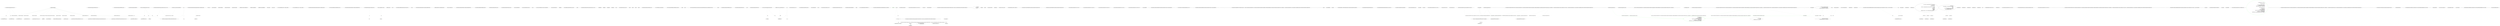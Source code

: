 digraph  {
n103 [label="CommandLine.Internal.OptionInfo", span=""];
n0 [cluster="CommandLine.Internal.OptionInfo.OptionInfo(CommandLine.OptionAttribute, System.Reflection.PropertyInfo)", label="Entry CommandLine.Internal.OptionInfo.OptionInfo(CommandLine.OptionAttribute, System.Reflection.PropertyInfo)", span="45-45"];
n1 [cluster="CommandLine.Internal.OptionInfo.OptionInfo(CommandLine.OptionAttribute, System.Reflection.PropertyInfo)", label="attribute == null", span="47-47"];
n3 [cluster="CommandLine.Internal.OptionInfo.OptionInfo(CommandLine.OptionAttribute, System.Reflection.PropertyInfo)", label="property == null", span="51-51"];
n5 [cluster="CommandLine.Internal.OptionInfo.OptionInfo(CommandLine.OptionAttribute, System.Reflection.PropertyInfo)", label="_required = attribute.Required", span="55-55"];
n6 [cluster="CommandLine.Internal.OptionInfo.OptionInfo(CommandLine.OptionAttribute, System.Reflection.PropertyInfo)", label="_helpText = attribute.HelpText", span="56-56"];
n7 [cluster="CommandLine.Internal.OptionInfo.OptionInfo(CommandLine.OptionAttribute, System.Reflection.PropertyInfo)", label="_shortName = attribute.ShortName", span="57-57"];
n8 [cluster="CommandLine.Internal.OptionInfo.OptionInfo(CommandLine.OptionAttribute, System.Reflection.PropertyInfo)", label="_longName = attribute.LongName", span="58-58"];
n9 [cluster="CommandLine.Internal.OptionInfo.OptionInfo(CommandLine.OptionAttribute, System.Reflection.PropertyInfo)", label="_mutuallyExclusiveSet = attribute.MutuallyExclusiveSet", span="59-59"];
n10 [cluster="CommandLine.Internal.OptionInfo.OptionInfo(CommandLine.OptionAttribute, System.Reflection.PropertyInfo)", label="_defaultValue = attribute.DefaultValue", span="60-60"];
n11 [cluster="CommandLine.Internal.OptionInfo.OptionInfo(CommandLine.OptionAttribute, System.Reflection.PropertyInfo)", label="_hasDefaultValue = attribute.HasDefaultValue", span="61-61"];
n12 [cluster="CommandLine.Internal.OptionInfo.OptionInfo(CommandLine.OptionAttribute, System.Reflection.PropertyInfo)", label="_attribute = attribute", span="62-62"];
n13 [cluster="CommandLine.Internal.OptionInfo.OptionInfo(CommandLine.OptionAttribute, System.Reflection.PropertyInfo)", label="_property = property", span="63-63"];
n2 [cluster="CommandLine.Internal.OptionInfo.OptionInfo(CommandLine.OptionAttribute, System.Reflection.PropertyInfo)", label="throw new ArgumentNullException(''attribute'', ''The attribute is mandatory'');", span="49-49"];
n4 [cluster="CommandLine.Internal.OptionInfo.OptionInfo(CommandLine.OptionAttribute, System.Reflection.PropertyInfo)", label="throw new ArgumentNullException(''property'', ''The property is mandatory'');", span="53-53"];
n14 [cluster="CommandLine.Internal.OptionInfo.OptionInfo(CommandLine.OptionAttribute, System.Reflection.PropertyInfo)", label="Exit CommandLine.Internal.OptionInfo.OptionInfo(CommandLine.OptionAttribute, System.Reflection.PropertyInfo)", span="45-45"];
n15 [cluster="System.ArgumentNullException.ArgumentNullException(string, string)", label="Entry System.ArgumentNullException.ArgumentNullException(string, string)", span="0-0"];
n16 [cluster="CommandLine.Internal.OptionInfo.CreateMap(object, CommandLine.CommandLineParserSettings)", label="Entry CommandLine.Internal.OptionInfo.CreateMap(object, CommandLine.CommandLineParserSettings)", span="74-74"];
n17 [cluster="CommandLine.Internal.OptionInfo.CreateMap(object, CommandLine.CommandLineParserSettings)", label="var list = ReflectionUtil.RetrievePropertyList<OptionAttribute>(target)", span="76-76"];
n20 [cluster="CommandLine.Internal.OptionInfo.CreateMap(object, CommandLine.CommandLineParserSettings)", label="var map = new OptionMap(list.Count, settings)", span="81-81"];
n24 [cluster="CommandLine.Internal.OptionInfo.CreateMap(object, CommandLine.CommandLineParserSettings)", label="map.RawOptions = target", span="89-89"];
n18 [cluster="CommandLine.Internal.OptionInfo.CreateMap(object, CommandLine.CommandLineParserSettings)", label="list == null", span="77-77"];
n27 [cluster="CommandLine.Internal.ReflectionUtil.RetrievePropertyList<TAttribute>(object)", label="Entry CommandLine.Internal.ReflectionUtil.RetrievePropertyList<TAttribute>(object)", span="43-43"];
n21 [cluster="CommandLine.Internal.OptionInfo.CreateMap(object, CommandLine.CommandLineParserSettings)", label=list, span="82-82"];
n19 [cluster="CommandLine.Internal.OptionInfo.CreateMap(object, CommandLine.CommandLineParserSettings)", label="return null;", span="79-79"];
n28 [cluster="CommandLine.Internal.OptionMap.OptionMap(int, CommandLine.CommandLineParserSettings)", label="Entry CommandLine.Internal.OptionMap.OptionMap(int, CommandLine.CommandLineParserSettings)", span="61-61"];
n23 [cluster="CommandLine.Internal.OptionInfo.CreateMap(object, CommandLine.CommandLineParserSettings)", label="map[pair.Right.UniqueName] = new OptionInfo(pair.Right, pair.Left)", span="86-86"];
n25 [cluster="CommandLine.Internal.OptionInfo.CreateMap(object, CommandLine.CommandLineParserSettings)", label="return map;", span="90-90"];
n22 [cluster="CommandLine.Internal.OptionInfo.CreateMap(object, CommandLine.CommandLineParserSettings)", label="pair.Left != null && pair.Right != null", span="84-84"];
n26 [cluster="CommandLine.Internal.OptionInfo.CreateMap(object, CommandLine.CommandLineParserSettings)", label="Exit CommandLine.Internal.OptionInfo.CreateMap(object, CommandLine.CommandLineParserSettings)", span="74-74"];
n29 [cluster="CommandLine.Internal.OptionInfo.SetValue(string, object)", label="Entry CommandLine.Internal.OptionInfo.SetValue(string, object)", span="93-93"];
n30 [cluster="CommandLine.Internal.OptionInfo.SetValue(string, object)", label="_attribute is OptionListAttribute", span="95-95"];
n31 [cluster="CommandLine.Internal.OptionInfo.SetValue(string, object)", label="return SetValueList(value, options);", span="97-97"];
n33 [cluster="CommandLine.Internal.OptionInfo.SetValue(string, object)", label="return SetNullableValue(value, options);", span="101-101"];
n34 [cluster="CommandLine.Internal.OptionInfo.SetValue(string, object)", label="return SetValueScalar(value, options);", span="103-103"];
n32 [cluster="CommandLine.Internal.OptionInfo.SetValue(string, object)", label="ReflectionUtil.IsNullableType(_property.PropertyType)", span="99-99"];
n37 [cluster="CommandLine.Internal.ReflectionUtil.IsNullableType(System.Type)", label="Entry CommandLine.Internal.ReflectionUtil.IsNullableType(System.Type)", span="178-178"];
n35 [cluster="CommandLine.Internal.OptionInfo.SetValue(string, object)", label="Exit CommandLine.Internal.OptionInfo.SetValue(string, object)", span="93-93"];
n39 [cluster="CommandLine.Internal.OptionInfo.SetValueScalar(string, object)", label="Entry CommandLine.Internal.OptionInfo.SetValueScalar(string, object)", span="126-126"];
n38 [cluster="CommandLine.Internal.OptionInfo.SetNullableValue(string, object)", label="Entry CommandLine.Internal.OptionInfo.SetNullableValue(string, object)", span="146-146"];
n36 [cluster="CommandLine.Internal.OptionInfo.SetValueList(string, object)", label="Entry CommandLine.Internal.OptionInfo.SetValueList(string, object)", span="168-168"];
n40 [cluster="CommandLine.Internal.OptionInfo.SetValue(System.Collections.Generic.IList<string>, object)", label="Entry CommandLine.Internal.OptionInfo.SetValue(System.Collections.Generic.IList<string>, object)", span="106-106"];
n41 [cluster="CommandLine.Internal.OptionInfo.SetValue(System.Collections.Generic.IList<string>, object)", label="Type elementType = _property.PropertyType.GetElementType()", span="108-108"];
n42 [cluster="CommandLine.Internal.OptionInfo.SetValue(System.Collections.Generic.IList<string>, object)", label="Array array = Array.CreateInstance(elementType, values.Count)", span="109-109"];
n45 [cluster="CommandLine.Internal.OptionInfo.SetValue(System.Collections.Generic.IList<string>, object)", label="array.SetValue(Convert.ChangeType(values[i], elementType, Thread.CurrentThread.CurrentCulture), i)", span="115-115"];
n46 [cluster="CommandLine.Internal.OptionInfo.SetValue(System.Collections.Generic.IList<string>, object)", label="_property.SetValue(options, array, null)", span="116-116"];
n52 [cluster="System.Type.GetElementType()", label="Entry System.Type.GetElementType()", span="0-0"];
n43 [cluster="CommandLine.Internal.OptionInfo.SetValue(System.Collections.Generic.IList<string>, object)", label="int i = 0", span="111-111"];
n53 [cluster="System.Array.CreateInstance(System.Type, int)", label="Entry System.Array.CreateInstance(System.Type, int)", span="0-0"];
n44 [cluster="CommandLine.Internal.OptionInfo.SetValue(System.Collections.Generic.IList<string>, object)", label="i < array.Length", span="111-111"];
n49 [cluster="CommandLine.Internal.OptionInfo.SetValue(System.Collections.Generic.IList<string>, object)", label="i++", span="111-111"];
n50 [cluster="CommandLine.Internal.OptionInfo.SetValue(System.Collections.Generic.IList<string>, object)", label="return true;", span="123-123"];
n54 [cluster="System.Convert.ChangeType(object, System.Type, System.IFormatProvider)", label="Entry System.Convert.ChangeType(object, System.Type, System.IFormatProvider)", span="0-0"];
n55 [cluster="System.Array.SetValue(object, int)", label="Entry System.Array.SetValue(object, int)", span="0-0"];
n47 [cluster="CommandLine.Internal.OptionInfo.SetValue(System.Collections.Generic.IList<string>, object)", label=FormatException, span="118-118"];
n56 [cluster="System.Reflection.PropertyInfo.SetValue(object, object, object[])", label="Entry System.Reflection.PropertyInfo.SetValue(object, object, object[])", span="0-0"];
n48 [cluster="CommandLine.Internal.OptionInfo.SetValue(System.Collections.Generic.IList<string>, object)", label="return false;", span="120-120"];
n51 [cluster="CommandLine.Internal.OptionInfo.SetValue(System.Collections.Generic.IList<string>, object)", label="Exit CommandLine.Internal.OptionInfo.SetValue(System.Collections.Generic.IList<string>, object)", span="106-106"];
n57 [cluster="CommandLine.Internal.OptionInfo.SetValueScalar(string, object)", label="_property.PropertyType.IsEnum", span="130-130"];
n58 [cluster="CommandLine.Internal.OptionInfo.SetValueScalar(string, object)", label="_property.SetValue(options, Enum.Parse(_property.PropertyType, value, true), null)", span="132-132"];
n59 [cluster="CommandLine.Internal.OptionInfo.SetValueScalar(string, object)", label="_property.SetValue(options, Convert.ChangeType(value, _property.PropertyType, Thread.CurrentThread.CurrentCulture), null)", span="136-136"];
n60 [cluster="CommandLine.Internal.OptionInfo.SetValueScalar(string, object)", label=InvalidCastException, span="139-139"];
n62 [cluster="CommandLine.Internal.OptionInfo.SetValueScalar(string, object)", label=FormatException, span="140-140"];
n64 [cluster="CommandLine.Internal.OptionInfo.SetValueScalar(string, object)", label=ArgumentException, span="141-141"];
n66 [cluster="CommandLine.Internal.OptionInfo.SetValueScalar(string, object)", label=OverflowException, span="142-142"];
n68 [cluster="CommandLine.Internal.OptionInfo.SetValueScalar(string, object)", label="return true;", span="143-143"];
n70 [cluster="System.Enum.Parse(System.Type, string, bool)", label="Entry System.Enum.Parse(System.Type, string, bool)", span="0-0"];
n61 [cluster="CommandLine.Internal.OptionInfo.SetValueScalar(string, object)", label="return false;", span="139-139"];
n63 [cluster="CommandLine.Internal.OptionInfo.SetValueScalar(string, object)", label="return false;", span="140-140"];
n65 [cluster="CommandLine.Internal.OptionInfo.SetValueScalar(string, object)", label="return false;", span="141-141"];
n67 [cluster="CommandLine.Internal.OptionInfo.SetValueScalar(string, object)", label="return false;", span="142-142"];
n69 [cluster="CommandLine.Internal.OptionInfo.SetValueScalar(string, object)", label="Exit CommandLine.Internal.OptionInfo.SetValueScalar(string, object)", span="126-126"];
n71 [cluster="CommandLine.Internal.OptionInfo.SetNullableValue(string, object)", label="var nc = new NullableConverter(_property.PropertyType)", span="148-148"];
n72 [cluster="CommandLine.Internal.OptionInfo.SetNullableValue(string, object)", label="_property.SetValue(options, nc.ConvertFromString(null, Thread.CurrentThread.CurrentCulture, value), null)", span="151-151"];
n77 [cluster="System.ComponentModel.NullableConverter.NullableConverter(System.Type)", label="Entry System.ComponentModel.NullableConverter.NullableConverter(System.Type)", span="0-0"];
n73 [cluster="CommandLine.Internal.OptionInfo.SetNullableValue(string, object)", label=Exception, span="155-155"];
n75 [cluster="CommandLine.Internal.OptionInfo.SetNullableValue(string, object)", label="return true;", span="159-159"];
n78 [cluster="System.ComponentModel.TypeConverter.ConvertFromString(System.ComponentModel.ITypeDescriptorContext, System.Globalization.CultureInfo, string)", label="Entry System.ComponentModel.TypeConverter.ConvertFromString(System.ComponentModel.ITypeDescriptorContext, System.Globalization.CultureInfo, string)", span="0-0"];
n74 [cluster="CommandLine.Internal.OptionInfo.SetNullableValue(string, object)", label="return false;", span="157-157"];
n76 [cluster="CommandLine.Internal.OptionInfo.SetNullableValue(string, object)", label="Exit CommandLine.Internal.OptionInfo.SetNullableValue(string, object)", span="146-146"];
n79 [cluster="CommandLine.Internal.OptionInfo.SetValue(bool, object)", label="Entry CommandLine.Internal.OptionInfo.SetValue(bool, object)", span="162-162"];
n80 [cluster="CommandLine.Internal.OptionInfo.SetValue(bool, object)", label="_property.SetValue(options, value, null)", span="164-164"];
n81 [cluster="CommandLine.Internal.OptionInfo.SetValue(bool, object)", label="return true;", span="165-165"];
n82 [cluster="CommandLine.Internal.OptionInfo.SetValue(bool, object)", label="Exit CommandLine.Internal.OptionInfo.SetValue(bool, object)", span="162-162"];
n83 [cluster="CommandLine.Internal.OptionInfo.SetValueList(string, object)", label="_property.SetValue(options, new List<string>(), null)", span="170-170"];
n84 [cluster="CommandLine.Internal.OptionInfo.SetValueList(string, object)", label="var fieldRef = (IList<string>)_property.GetValue(options, null)", span="171-171"];
n85 [cluster="CommandLine.Internal.OptionInfo.SetValueList(string, object)", label="var values = value.Split(((OptionListAttribute)_attribute).Separator)", span="172-172"];
n92 [cluster="System.Collections.Generic.List<T>.List()", label="Entry System.Collections.Generic.List<T>.List()", span="0-0"];
n93 [cluster="System.Reflection.PropertyInfo.GetValue(object, object[])", label="Entry System.Reflection.PropertyInfo.GetValue(object, object[])", span="0-0"];
n88 [cluster="CommandLine.Internal.OptionInfo.SetValueList(string, object)", label="fieldRef.Add(values[i])", span="175-175"];
n86 [cluster="CommandLine.Internal.OptionInfo.SetValueList(string, object)", label="int i = 0", span="173-173"];
n94 [cluster="string.Split(params char[])", label="Entry string.Split(params char[])", span="0-0"];
n87 [cluster="CommandLine.Internal.OptionInfo.SetValueList(string, object)", label="i < values.Length", span="173-173"];
n89 [cluster="CommandLine.Internal.OptionInfo.SetValueList(string, object)", label="i++", span="173-173"];
n90 [cluster="CommandLine.Internal.OptionInfo.SetValueList(string, object)", label="return true;", span="177-177"];
n95 [cluster="System.Collections.Generic.ICollection<T>.Add(T)", label="Entry System.Collections.Generic.ICollection<T>.Add(T)", span="0-0"];
n91 [cluster="CommandLine.Internal.OptionInfo.SetValueList(string, object)", label="Exit CommandLine.Internal.OptionInfo.SetValueList(string, object)", span="168-168"];
n96 [cluster="CommandLine.Internal.OptionInfo.SetDefault(object)", label="Entry CommandLine.Internal.OptionInfo.SetDefault(object)", span="180-180"];
n97 [cluster="CommandLine.Internal.OptionInfo.SetDefault(object)", label=_hasDefaultValue, span="182-182"];
n98 [cluster="CommandLine.Internal.OptionInfo.SetDefault(object)", label="_property.SetValue(options, _defaultValue, null)", span="186-186"];
n101 [cluster="CommandLine.Internal.OptionInfo.SetDefault(object)", label="Exit CommandLine.Internal.OptionInfo.SetDefault(object)", span="180-180"];
n99 [cluster="CommandLine.Internal.OptionInfo.SetDefault(object)", label=Exception, span="188-188"];
n100 [cluster="CommandLine.Internal.OptionInfo.SetDefault(object)", label="throw new CommandLineParserException(''Bad default value.'', e);", span="190-190"];
n102 [cluster="CommandLine.CommandLineParserException.CommandLineParserException(string, System.Exception)", label="Entry CommandLine.CommandLineParserException.CommandLineParserException(string, System.Exception)", span="57-57"];
d11 [cluster="CommandLine.Core.Sequence.Partition(System.Collections.Generic.IEnumerable<CommandLine.Core.Token>, System.Func<string, CommandLine.Infrastructure.Maybe<CommandLine.Core.TypeDescriptor>>)", color=green, community=0, label="token.IsValue()", prediction=0, span="33-33"];
d10 [cluster="CommandLine.Core.Sequence.Partition(System.Collections.Generic.IEnumerable<CommandLine.Core.Token>, System.Func<string, CommandLine.Infrastructure.Maybe<CommandLine.Core.TypeDescriptor>>)", label="tokens.Skip(1)", span="31-31"];
d12 [cluster="CommandLine.Core.Sequence.Partition(System.Collections.Generic.IEnumerable<CommandLine.Core.Token>, System.Func<string, CommandLine.Infrastructure.Maybe<CommandLine.Core.TypeDescriptor>>)", label="items++", span="35-35"];
d14 [cluster="CommandLine.Core.Sequence.Partition(System.Collections.Generic.IEnumerable<CommandLine.Core.Token>, System.Func<string, CommandLine.Infrastructure.Maybe<CommandLine.Core.TypeDescriptor>>)", label="Partition(tokens.Skip(1 + items), typeLookup)", span="46-46"];
d23 [cluster="CommandLine.Core.Token.IsValue()", label="Entry CommandLine.Core.Token.IsValue()", span="77-77"];
d0 [cluster="CommandLine.Core.Sequence.Partition(System.Collections.Generic.IEnumerable<CommandLine.Core.Token>, System.Func<string, CommandLine.Infrastructure.Maybe<CommandLine.Core.TypeDescriptor>>)", label="Entry CommandLine.Core.Sequence.Partition(System.Collections.Generic.IEnumerable<CommandLine.Core.Token>, System.Func<string, CommandLine.Infrastructure.Maybe<CommandLine.Core.TypeDescriptor>>)", span="11-11"];
d9 [cluster="CommandLine.Core.Sequence.Partition(System.Collections.Generic.IEnumerable<CommandLine.Core.Token>, System.Func<string, CommandLine.Infrastructure.Maybe<CommandLine.Core.TypeDescriptor>>)", label="yield return first;", span="29-29"];
d13 [cluster="CommandLine.Core.Sequence.Partition(System.Collections.Generic.IEnumerable<CommandLine.Core.Token>, System.Func<string, CommandLine.Infrastructure.Maybe<CommandLine.Core.TypeDescriptor>>)", label="yield return token;", span="36-36"];
d22 [cluster="System.Collections.Generic.IEnumerable<TSource>.Skip<TSource>(int)", label="Entry System.Collections.Generic.IEnumerable<TSource>.Skip<TSource>(int)", span="0-0"];
d3 [cluster="CommandLine.Core.Sequence.Partition(System.Collections.Generic.IEnumerable<CommandLine.Core.Token>, System.Func<string, CommandLine.Infrastructure.Maybe<CommandLine.Core.TypeDescriptor>>)", label="var items = 0", span="19-19"];
d15 [cluster="CommandLine.Core.Sequence.Partition(System.Collections.Generic.IEnumerable<CommandLine.Core.Token>, System.Func<string, CommandLine.Infrastructure.Maybe<CommandLine.Core.TypeDescriptor>>)", label="yield return token;", span="48-48"];
d7 [cluster="CommandLine.Core.Sequence.Partition(System.Collections.Generic.IEnumerable<CommandLine.Core.Token>, System.Func<string, CommandLine.Infrastructure.Maybe<CommandLine.Core.TypeDescriptor>>)", label="typeLookup(first.Text).MatchJust(out info)", span="24-24"];
d8 [cluster="CommandLine.Core.Sequence.Partition(System.Collections.Generic.IEnumerable<CommandLine.Core.Token>, System.Func<string, CommandLine.Infrastructure.Maybe<CommandLine.Core.TypeDescriptor>>)", label="info.Tag == TypeDescriptorKind.Sequence\r\n                        && IsNextTokenAValue(tokens)", span="26-27"];
d5 [cluster="CommandLine.Core.Sequence.Partition(System.Collections.Generic.IEnumerable<CommandLine.Core.Token>, System.Func<string, CommandLine.Infrastructure.Maybe<CommandLine.Core.TypeDescriptor>>)", label="first.Tag == TokenType.Name", span="21-21"];
d16 [cluster="CommandLine.Core.Sequence.Partition(System.Collections.Generic.IEnumerable<CommandLine.Core.Token>, System.Func<string, CommandLine.Infrastructure.Maybe<CommandLine.Core.TypeDescriptor>>)", label="Exit CommandLine.Core.Sequence.Partition(System.Collections.Generic.IEnumerable<CommandLine.Core.Token>, System.Func<string, CommandLine.Infrastructure.Maybe<CommandLine.Core.TypeDescriptor>>)", span="11-11"];
d25 [cluster="CommandLine.Core.Sequence.IsNextTokenAValue(System.Collections.Generic.IEnumerable<CommandLine.Core.Token>)", label="return next.Any()\r\n                ? next.Single().IsValue()\r\n                : false;", span="56-58"];
d1 [cluster="CommandLine.Core.Sequence.Partition(System.Collections.Generic.IEnumerable<CommandLine.Core.Token>, System.Func<string, CommandLine.Infrastructure.Maybe<CommandLine.Core.TypeDescriptor>>)", label="tokens.Empty()", span="15-15"];
d2 [cluster="CommandLine.Core.Sequence.Partition(System.Collections.Generic.IEnumerable<CommandLine.Core.Token>, System.Func<string, CommandLine.Infrastructure.Maybe<CommandLine.Core.TypeDescriptor>>)", label="yield break;", span="17-17"];
d4 [cluster="CommandLine.Core.Sequence.Partition(System.Collections.Generic.IEnumerable<CommandLine.Core.Token>, System.Func<string, CommandLine.Infrastructure.Maybe<CommandLine.Core.TypeDescriptor>>)", label="var first = tokens.First()", span="20-20"];
d24 [cluster="CommandLine.Core.Sequence.IsNextTokenAValue(System.Collections.Generic.IEnumerable<CommandLine.Core.Token>)", label="var next = tokens.Skip(1).Take(1)", span="54-54"];
d6 [cluster="CommandLine.Core.Sequence.Partition(System.Collections.Generic.IEnumerable<CommandLine.Core.Token>, System.Func<string, CommandLine.Infrastructure.Maybe<CommandLine.Core.TypeDescriptor>>)", label="TypeDescriptor info", span="23-23"];
d19 [cluster="System.Func<T, TResult>.Invoke(T)", label="Entry System.Func<T, TResult>.Invoke(T)", span="0-0"];
d20 [cluster="CommandLine.Infrastructure.Maybe<T>.MatchJust(out T)", label="Entry CommandLine.Infrastructure.Maybe<T>.MatchJust(out T)", span="31-31"];
d21 [cluster="CommandLine.Core.Sequence.IsNextTokenAValue(System.Collections.Generic.IEnumerable<CommandLine.Core.Token>)", label="Entry CommandLine.Core.Sequence.IsNextTokenAValue(System.Collections.Generic.IEnumerable<CommandLine.Core.Token>)", span="52-52"];
d26 [cluster="CommandLine.Core.Sequence.IsNextTokenAValue(System.Collections.Generic.IEnumerable<CommandLine.Core.Token>)", label="Exit CommandLine.Core.Sequence.IsNextTokenAValue(System.Collections.Generic.IEnumerable<CommandLine.Core.Token>)", span="52-52"];
d28 [cluster="System.Collections.Generic.IEnumerable<TSource>.Any<TSource>()", label="Entry System.Collections.Generic.IEnumerable<TSource>.Any<TSource>()", span="0-0"];
d29 [cluster="System.Collections.Generic.IEnumerable<TSource>.Single<TSource>()", label="Entry System.Collections.Generic.IEnumerable<TSource>.Single<TSource>()", span="0-0"];
d17 [cluster="System.Collections.Generic.IEnumerable<TSource>.Empty<TSource>()", label="Entry System.Collections.Generic.IEnumerable<TSource>.Empty<TSource>()", span="87-87"];
d18 [cluster="System.Collections.Generic.IEnumerable<TSource>.First<TSource>()", label="Entry System.Collections.Generic.IEnumerable<TSource>.First<TSource>()", span="0-0"];
d27 [cluster="System.Collections.Generic.IEnumerable<TSource>.Take<TSource>(int)", label="Entry System.Collections.Generic.IEnumerable<TSource>.Take<TSource>(int)", span="0-0"];
m0_51 [cluster="Unk.SingleOrDefault", file="InstanceChooser.cs", label="Entry Unk.SingleOrDefault", span=""];
m0_7 [cluster="CommandLine.Core.InstanceChooser.MakeNotParsed(System.Collections.Generic.IEnumerable<System.Type>, params CommandLine.Error[])", file="InstanceChooser.cs", label="Entry CommandLine.Core.InstanceChooser.MakeNotParsed(System.Collections.Generic.IEnumerable<System.Type>, params CommandLine.Error[])", span="81-81"];
m0_62 [cluster="CommandLine.Core.InstanceChooser.MakeNotParsed(System.Collections.Generic.IEnumerable<System.Type>, params CommandLine.Error[])", file="InstanceChooser.cs", label="return new NotParsed<object>(TypeInfo.Create(typeof(NullInstance), types), errors);", span="83-83"];
m0_63 [cluster="CommandLine.Core.InstanceChooser.MakeNotParsed(System.Collections.Generic.IEnumerable<System.Type>, params CommandLine.Error[])", file="InstanceChooser.cs", label="Exit CommandLine.Core.InstanceChooser.MakeNotParsed(System.Collections.Generic.IEnumerable<System.Type>, params CommandLine.Error[])", span="81-81"];
m0_31 [cluster="CommandLine.Core.InstanceBuilder.Build<T>(CSharpx.Maybe<System.Func<T>>, System.Func<System.Collections.Generic.IEnumerable<string>, System.Collections.Generic.IEnumerable<CommandLine.Core.OptionSpecification>, RailwaySharp.ErrorHandling.Result<System.Collections.Generic.IEnumerable<CommandLine.Core.Token>, CommandLine.Error>>, System.Collections.Generic.IEnumerable<string>, System.StringComparer, System.Globalization.CultureInfo, System.Collections.Generic.IEnumerable<CommandLine.ErrorType>)", file="InstanceChooser.cs", label="Entry CommandLine.Core.InstanceBuilder.Build<T>(CSharpx.Maybe<System.Func<T>>, System.Func<System.Collections.Generic.IEnumerable<string>, System.Collections.Generic.IEnumerable<CommandLine.Core.OptionSpecification>, RailwaySharp.ErrorHandling.Result<System.Collections.Generic.IEnumerable<CommandLine.Core.Token>, CommandLine.Error>>, System.Collections.Generic.IEnumerable<string>, System.StringComparer, System.Globalization.CultureInfo, System.Collections.Generic.IEnumerable<CommandLine.ErrorType>)", span="14-14"];
m0_30 [cluster="Unk.>", file="InstanceChooser.cs", label="Entry Unk.>", span=""];
m0_34 [cluster="Unk.MakeNotParsed", file="InstanceChooser.cs", label="Entry Unk.MakeNotParsed", span=""];
m0_29 [cluster="Unk.Any", file="InstanceChooser.cs", label="Entry Unk.Any", span=""];
m0_64 [cluster="CommandLine.NotParsed<T>.NotParsed(CommandLine.TypeInfo, System.Collections.Generic.IEnumerable<CommandLine.Error>)", file="InstanceChooser.cs", label="Entry CommandLine.NotParsed<T>.NotParsed(CommandLine.TypeInfo, System.Collections.Generic.IEnumerable<CommandLine.Error>)", span="163-163"];
m0_33 [cluster="CommandLine.BadVerbSelectedError.BadVerbSelectedError(string)", file="InstanceChooser.cs", label="Entry CommandLine.BadVerbSelectedError.BadVerbSelectedError(string)", span="382-382"];
m0_53 [cluster="CommandLine.HelpVerbRequestedError.HelpVerbRequestedError(string, System.Type, bool)", file="InstanceChooser.cs", label="Entry CommandLine.HelpVerbRequestedError.HelpVerbRequestedError(string, System.Type, bool)", span="408-408"];
m0_20 [cluster="CommandLine.VersionRequestedError.VersionRequestedError()", file="InstanceChooser.cs", label="Entry CommandLine.VersionRequestedError.VersionRequestedError()", span="457-457"];
m0_25 [cluster="System.StringComparer.Equals(string, string)", file="InstanceChooser.cs", label="Entry System.StringComparer.Equals(string, string)", span="0-0"];
m0_52 [cluster="Unk.ToMaybe", file="InstanceChooser.cs", label="Entry Unk.ToMaybe", span=""];
m0_41 [cluster="Unk.Single", file="InstanceChooser.cs", label="Entry Unk.Single", span=""];
m0_4 [cluster="System.Collections.Generic.IEnumerable<TSource>.Any<TSource>()", file="InstanceChooser.cs", label="Entry System.Collections.Generic.IEnumerable<TSource>.Any<TSource>()", span="0-0"];
m0_5 [cluster="System.Func<TResult>.Invoke()", file="InstanceChooser.cs", label="Entry System.Func<TResult>.Invoke()", span="0-0"];
m0_26 [cluster="string.Concat(string, string)", file="InstanceChooser.cs", label="Entry string.Concat(string, string)", span="0-0"];
m0_43 [cluster="lambda expression", file="InstanceChooser.cs", label="Entry lambda expression", span="58-58"];
m0_12 [cluster="lambda expression", color=green, community=0, file="InstanceChooser.cs", label="return preprocCompare(''help'')\r\n                    ? MakeNotParsed(types,\r\n                        MakeHelpVerbRequestedError(verbs,\r\n                            arguments.Skip(1).FirstOrDefault() ?? string.Empty, nameComparer))\r\n                    : preprocCompare(''version'')\r\n                        ? MakeNotParsed(types, new VersionRequestedError())\r\n                        : MatchVerb(tokenizer, verbs, arguments, nameComparer, parsingCulture, nonFatalErrors);", prediction=1, span="32-38"];
m0_10 [cluster="lambda expression", file="InstanceChooser.cs", label="Func<string, bool> preprocCompare = command =>\r\n                        nameComparer.Equals(command, firstArg) ||\r\n                        nameComparer.Equals(string.Concat(''--'', command), firstArg)", span="26-28"];
m0_11 [cluster="lambda expression", file="InstanceChooser.cs", label="var verbs = Verb.SelectFromTypes(types)", span="30-30"];
m0_13 [cluster="lambda expression", file="InstanceChooser.cs", label="Exit lambda expression", span="22-39"];
m0_9 [cluster="lambda expression", file="InstanceChooser.cs", label="var firstArg = arguments.First()", span="24-24"];
m0_23 [cluster="lambda expression", file="InstanceChooser.cs", label="nameComparer.Equals(command, firstArg) ||\r\n                        nameComparer.Equals(string.Concat(''--'', command), firstArg)", span="27-28"];
m0_8 [cluster="lambda expression", file="InstanceChooser.cs", label="Entry lambda expression", span="22-39"];
m0_56 [cluster="lambda expression", file="InstanceChooser.cs", label="nameComparer.Equals(v.Item1.Name, verb)", span="73-73"];
m0_36 [cluster="lambda expression", file="InstanceChooser.cs", label="nameComparer.Equals(a.Item1.Name, arguments.First())", span="54-54"];
m0_39 [cluster="lambda expression", file="InstanceChooser.cs", label="verbs.Single(v => nameComparer.Equals(v.Item1.Name, arguments.First())).Item2.AutoDefault()", span="58-58"];
m0_44 [cluster="lambda expression", file="InstanceChooser.cs", label="nameComparer.Equals(v.Item1.Name, arguments.First())", span="58-58"];
m0_22 [cluster="lambda expression", file="InstanceChooser.cs", label="Entry lambda expression", span="26-28"];
m0_24 [cluster="lambda expression", file="InstanceChooser.cs", label="Exit lambda expression", span="26-28"];
m0_35 [cluster="lambda expression", file="InstanceChooser.cs", label="Entry lambda expression", span="54-54"];
m0_38 [cluster="lambda expression", file="InstanceChooser.cs", label="Entry lambda expression", span="57-58"];
m0_46 [cluster="lambda expression", file="InstanceChooser.cs", label="Entry lambda expression", span="64-64"];
m0_55 [cluster="lambda expression", file="InstanceChooser.cs", label="Entry lambda expression", span="73-73"];
m0_58 [cluster="lambda expression", file="InstanceChooser.cs", label="Entry lambda expression", span="76-76"];
m0_57 [cluster="lambda expression", file="InstanceChooser.cs", label="Exit lambda expression", span="73-73"];
m0_37 [cluster="lambda expression", file="InstanceChooser.cs", label="Exit lambda expression", span="54-54"];
m0_40 [cluster="lambda expression", file="InstanceChooser.cs", label="Exit lambda expression", span="57-58"];
m0_45 [cluster="lambda expression", file="InstanceChooser.cs", label="Exit lambda expression", span="58-58"];
m0_48 [cluster="lambda expression", file="InstanceChooser.cs", label="Exit lambda expression", span="64-64"];
m0_47 [cluster="lambda expression", file="InstanceChooser.cs", label="v.Item2", span="64-64"];
m0_59 [cluster="lambda expression", file="InstanceChooser.cs", label="new HelpVerbRequestedError(v.Item1.Name, v.Item2, true)", span="76-76"];
m0_60 [cluster="lambda expression", file="InstanceChooser.cs", label="Exit lambda expression", span="76-76"];
m0_14 [cluster="System.Collections.Generic.IEnumerable<TSource>.First<TSource>()", file="InstanceChooser.cs", label="Entry System.Collections.Generic.IEnumerable<TSource>.First<TSource>()", span="0-0"];
m0_65 [cluster="CommandLine.TypeInfo.Create(System.Type, System.Collections.Generic.IEnumerable<System.Type>)", file="InstanceChooser.cs", label="Entry CommandLine.TypeInfo.Create(System.Type, System.Collections.Generic.IEnumerable<System.Type>)", span="34-34"];
m0_17 [cluster="System.Collections.Generic.IEnumerable<TSource>.Skip<TSource>(int)", file="InstanceChooser.cs", label="Entry System.Collections.Generic.IEnumerable<TSource>.Skip<TSource>(int)", span="0-0"];
m0_21 [cluster="CommandLine.Core.InstanceChooser.MatchVerb(System.Func<System.Collections.Generic.IEnumerable<string>, System.Collections.Generic.IEnumerable<CommandLine.Core.OptionSpecification>, RailwaySharp.ErrorHandling.Result<System.Collections.Generic.IEnumerable<CommandLine.Core.Token>, CommandLine.Error>>, System.Collections.Generic.IEnumerable<System.Tuple<CommandLine.Core.Verb, System.Type>>, System.Collections.Generic.IEnumerable<string>, System.StringComparer, System.Globalization.CultureInfo, System.Collections.Generic.IEnumerable<CommandLine.ErrorType>)", file="InstanceChooser.cs", label="Entry CommandLine.Core.InstanceChooser.MatchVerb(System.Func<System.Collections.Generic.IEnumerable<string>, System.Collections.Generic.IEnumerable<CommandLine.Core.OptionSpecification>, RailwaySharp.ErrorHandling.Result<System.Collections.Generic.IEnumerable<CommandLine.Core.Token>, CommandLine.Error>>, System.Collections.Generic.IEnumerable<System.Tuple<CommandLine.Core.Verb, System.Type>>, System.Collections.Generic.IEnumerable<string>, System.StringComparer, System.Globalization.CultureInfo, System.Collections.Generic.IEnumerable<CommandLine.ErrorType>)", span="46-46"];
m0_27 [cluster="CommandLine.Core.InstanceChooser.MatchVerb(System.Func<System.Collections.Generic.IEnumerable<string>, System.Collections.Generic.IEnumerable<CommandLine.Core.OptionSpecification>, RailwaySharp.ErrorHandling.Result<System.Collections.Generic.IEnumerable<CommandLine.Core.Token>, CommandLine.Error>>, System.Collections.Generic.IEnumerable<System.Tuple<CommandLine.Core.Verb, System.Type>>, System.Collections.Generic.IEnumerable<string>, System.StringComparer, System.Globalization.CultureInfo, System.Collections.Generic.IEnumerable<CommandLine.ErrorType>)", file="InstanceChooser.cs", label="return verbs.Any(a => nameComparer.Equals(a.Item1.Name, arguments.First()))\r\n                ? InstanceBuilder.Build(\r\n                    Maybe.Just<Func<object>>(\r\n                        () =>\r\n                            verbs.Single(v => nameComparer.Equals(v.Item1.Name, arguments.First())).Item2.AutoDefault()),\r\n                    tokenizer,\r\n                    arguments.Skip(1),\r\n                    nameComparer,\r\n                    parsingCulture,\r\n                    nonFatalErrors)\r\n                : MakeNotParsed(verbs.Select(v => v.Item2), new BadVerbSelectedError(arguments.First()));", span="54-64"];
m0_28 [cluster="CommandLine.Core.InstanceChooser.MatchVerb(System.Func<System.Collections.Generic.IEnumerable<string>, System.Collections.Generic.IEnumerable<CommandLine.Core.OptionSpecification>, RailwaySharp.ErrorHandling.Result<System.Collections.Generic.IEnumerable<CommandLine.Core.Token>, CommandLine.Error>>, System.Collections.Generic.IEnumerable<System.Tuple<CommandLine.Core.Verb, System.Type>>, System.Collections.Generic.IEnumerable<string>, System.StringComparer, System.Globalization.CultureInfo, System.Collections.Generic.IEnumerable<CommandLine.ErrorType>)", file="InstanceChooser.cs", label="Exit CommandLine.Core.InstanceChooser.MatchVerb(System.Func<System.Collections.Generic.IEnumerable<string>, System.Collections.Generic.IEnumerable<CommandLine.Core.OptionSpecification>, RailwaySharp.ErrorHandling.Result<System.Collections.Generic.IEnumerable<CommandLine.Core.Token>, CommandLine.Error>>, System.Collections.Generic.IEnumerable<System.Tuple<CommandLine.Core.Verb, System.Type>>, System.Collections.Generic.IEnumerable<string>, System.StringComparer, System.Globalization.CultureInfo, System.Collections.Generic.IEnumerable<CommandLine.ErrorType>)", span="46-46"];
m0_19 [cluster="CommandLine.Core.InstanceChooser.MakeHelpVerbRequestedError(System.Collections.Generic.IEnumerable<System.Tuple<CommandLine.Core.Verb, System.Type>>, string, System.StringComparer)", file="InstanceChooser.cs", label="Entry CommandLine.Core.InstanceChooser.MakeHelpVerbRequestedError(System.Collections.Generic.IEnumerable<System.Tuple<CommandLine.Core.Verb, System.Type>>, string, System.StringComparer)", span="67-67"];
m0_49 [cluster="CommandLine.Core.InstanceChooser.MakeHelpVerbRequestedError(System.Collections.Generic.IEnumerable<System.Tuple<CommandLine.Core.Verb, System.Type>>, string, System.StringComparer)", file="InstanceChooser.cs", label="return verb.Length > 0\r\n                ? verbs.SingleOrDefault(v => nameComparer.Equals(v.Item1.Name, verb))\r\n                        .ToMaybe()\r\n                        .Return(\r\n                            v => new HelpVerbRequestedError(v.Item1.Name, v.Item2, true),\r\n                            new HelpVerbRequestedError(null, null, false))\r\n                : new HelpVerbRequestedError(null, null, false);", span="72-78"];
m0_50 [cluster="CommandLine.Core.InstanceChooser.MakeHelpVerbRequestedError(System.Collections.Generic.IEnumerable<System.Tuple<CommandLine.Core.Verb, System.Type>>, string, System.StringComparer)", file="InstanceChooser.cs", label="Exit CommandLine.Core.InstanceChooser.MakeHelpVerbRequestedError(System.Collections.Generic.IEnumerable<System.Tuple<CommandLine.Core.Verb, System.Type>>, string, System.StringComparer)", span="67-67"];
m0_32 [cluster="Unk.Select", file="InstanceChooser.cs", label="Entry Unk.Select", span=""];
m0_6 [cluster="CommandLine.NoVerbSelectedError.NoVerbSelectedError()", file="InstanceChooser.cs", label="Entry CommandLine.NoVerbSelectedError.NoVerbSelectedError()", span="446-446"];
m0_54 [cluster="Unk.Return", file="InstanceChooser.cs", label="Entry Unk.Return", span=""];
m0_42 [cluster="Unk.AutoDefault", file="InstanceChooser.cs", label="Entry Unk.AutoDefault", span=""];
m0_18 [cluster="System.Collections.Generic.IEnumerable<TSource>.FirstOrDefault<TSource>()", file="InstanceChooser.cs", label="Entry System.Collections.Generic.IEnumerable<TSource>.FirstOrDefault<TSource>()", span="0-0"];
m0_0 [cluster="CommandLine.Core.InstanceChooser.Choose(System.Func<System.Collections.Generic.IEnumerable<string>, System.Collections.Generic.IEnumerable<CommandLine.Core.OptionSpecification>, RailwaySharp.ErrorHandling.Result<System.Collections.Generic.IEnumerable<CommandLine.Core.Token>, CommandLine.Error>>, System.Collections.Generic.IEnumerable<System.Type>, System.Collections.Generic.IEnumerable<string>, System.StringComparer, System.Globalization.CultureInfo, System.Collections.Generic.IEnumerable<CommandLine.ErrorType>)", file="InstanceChooser.cs", label="Entry CommandLine.Core.InstanceChooser.Choose(System.Func<System.Collections.Generic.IEnumerable<string>, System.Collections.Generic.IEnumerable<CommandLine.Core.OptionSpecification>, RailwaySharp.ErrorHandling.Result<System.Collections.Generic.IEnumerable<CommandLine.Core.Token>, CommandLine.Error>>, System.Collections.Generic.IEnumerable<System.Type>, System.Collections.Generic.IEnumerable<string>, System.StringComparer, System.Globalization.CultureInfo, System.Collections.Generic.IEnumerable<CommandLine.ErrorType>)", span="14-14"];
m0_1 [cluster="CommandLine.Core.InstanceChooser.Choose(System.Func<System.Collections.Generic.IEnumerable<string>, System.Collections.Generic.IEnumerable<CommandLine.Core.OptionSpecification>, RailwaySharp.ErrorHandling.Result<System.Collections.Generic.IEnumerable<CommandLine.Core.Token>, CommandLine.Error>>, System.Collections.Generic.IEnumerable<System.Type>, System.Collections.Generic.IEnumerable<string>, System.StringComparer, System.Globalization.CultureInfo, System.Collections.Generic.IEnumerable<CommandLine.ErrorType>)", color=green, community=0, file="InstanceChooser.cs", label="Func<ParserResult<object>> choose = () =>\r\n            {\r\n                var firstArg = arguments.First();\r\n\r\n                Func<string, bool> preprocCompare = command =>\r\n                        nameComparer.Equals(command, firstArg) ||\r\n                        nameComparer.Equals(string.Concat(''--'', command), firstArg);\r\n\r\n                var verbs = Verb.SelectFromTypes(types);\r\n\r\n                return preprocCompare(''help'')\r\n                    ? MakeNotParsed(types,\r\n                        MakeHelpVerbRequestedError(verbs,\r\n                            arguments.Skip(1).FirstOrDefault() ?? string.Empty, nameComparer))\r\n                    : preprocCompare(''version'')\r\n                        ? MakeNotParsed(types, new VersionRequestedError())\r\n                        : MatchVerb(tokenizer, verbs, arguments, nameComparer, parsingCulture, nonFatalErrors);\r\n            }", prediction=2, span="22-39"];
m0_2 [cluster="CommandLine.Core.InstanceChooser.Choose(System.Func<System.Collections.Generic.IEnumerable<string>, System.Collections.Generic.IEnumerable<CommandLine.Core.OptionSpecification>, RailwaySharp.ErrorHandling.Result<System.Collections.Generic.IEnumerable<CommandLine.Core.Token>, CommandLine.Error>>, System.Collections.Generic.IEnumerable<System.Type>, System.Collections.Generic.IEnumerable<string>, System.StringComparer, System.Globalization.CultureInfo, System.Collections.Generic.IEnumerable<CommandLine.ErrorType>)", file="InstanceChooser.cs", label="return arguments.Any()\r\n                ? choose()\r\n                : MakeNotParsed(types, new NoVerbSelectedError());", span="41-43"];
m0_3 [cluster="CommandLine.Core.InstanceChooser.Choose(System.Func<System.Collections.Generic.IEnumerable<string>, System.Collections.Generic.IEnumerable<CommandLine.Core.OptionSpecification>, RailwaySharp.ErrorHandling.Result<System.Collections.Generic.IEnumerable<CommandLine.Core.Token>, CommandLine.Error>>, System.Collections.Generic.IEnumerable<System.Type>, System.Collections.Generic.IEnumerable<string>, System.StringComparer, System.Globalization.CultureInfo, System.Collections.Generic.IEnumerable<CommandLine.ErrorType>)", file="InstanceChooser.cs", label="Exit CommandLine.Core.InstanceChooser.Choose(System.Func<System.Collections.Generic.IEnumerable<string>, System.Collections.Generic.IEnumerable<CommandLine.Core.OptionSpecification>, RailwaySharp.ErrorHandling.Result<System.Collections.Generic.IEnumerable<CommandLine.Core.Token>, CommandLine.Error>>, System.Collections.Generic.IEnumerable<System.Type>, System.Collections.Generic.IEnumerable<string>, System.StringComparer, System.Globalization.CultureInfo, System.Collections.Generic.IEnumerable<CommandLine.ErrorType>)", span="14-14"];
m0_15 [cluster="CommandLine.Core.Verb.SelectFromTypes(System.Collections.Generic.IEnumerable<System.Type>)", file="InstanceChooser.cs", label="Entry CommandLine.Core.Verb.SelectFromTypes(System.Collections.Generic.IEnumerable<System.Type>)", span="40-40"];
m0_61 [cluster="HelpVerbRequestedError.cstr", file="InstanceChooser.cs", label="Entry HelpVerbRequestedError.cstr", span=""];
m0_66 [file="InstanceChooser.cs", label="System.Collections.Generic.IEnumerable<string>", span=""];
m0_67 [file="InstanceChooser.cs", label="System.StringComparer", span=""];
m0_68 [file="InstanceChooser.cs", label="System.Collections.Generic.IEnumerable<System.Type>", span=""];
m0_69 [file="InstanceChooser.cs", label="System.Func<System.Collections.Generic.IEnumerable<string>, System.Collections.Generic.IEnumerable<CommandLine.Core.OptionSpecification>, RailwaySharp.ErrorHandling.Result<System.Collections.Generic.IEnumerable<CommandLine.Core.Token>, CommandLine.Error>>", span=""];
m0_70 [file="InstanceChooser.cs", label="System.Globalization.CultureInfo", span=""];
m0_71 [file="InstanceChooser.cs", label="System.Collections.Generic.IEnumerable<CommandLine.ErrorType>", span=""];
m0_72 [file="InstanceChooser.cs", label=firstArg, span=""];
m0_76 [file="InstanceChooser.cs", label=string, span=""];
m0_77 [file="InstanceChooser.cs", label="System.StringComparer", span=""];
m0_73 [file="InstanceChooser.cs", label="System.Collections.Generic.IEnumerable<string>", span=""];
m0_74 [file="InstanceChooser.cs", label="System.StringComparer", span=""];
m0_75 [file="InstanceChooser.cs", label="System.Collections.Generic.IEnumerable<System.Tuple<CommandLine.Core.Verb, System.Type>>", span=""];
m1_0 [cluster="CommandLine.Infrastructure.ResultExtensions.SuccessfulMessages<TSuccess, TMessage>(RailwaySharp.ErrorHandling.Result<TSuccess, TMessage>)", file="ParserTests.cs", label="Entry CommandLine.Infrastructure.ResultExtensions.SuccessfulMessages<TSuccess, TMessage>(RailwaySharp.ErrorHandling.Result<TSuccess, TMessage>)", span="12-12"];
m1_1 [cluster="CommandLine.Infrastructure.ResultExtensions.SuccessfulMessages<TSuccess, TMessage>(RailwaySharp.ErrorHandling.Result<TSuccess, TMessage>)", file="ParserTests.cs", label="result.Tag == ResultType.Ok", span="14-14"];
m1_2 [cluster="CommandLine.Infrastructure.ResultExtensions.SuccessfulMessages<TSuccess, TMessage>(RailwaySharp.ErrorHandling.Result<TSuccess, TMessage>)", file="ParserTests.cs", label="var ok = (Ok<TSuccess, TMessage>)result", span="16-16"];
m1_4 [cluster="CommandLine.Infrastructure.ResultExtensions.SuccessfulMessages<TSuccess, TMessage>(RailwaySharp.ErrorHandling.Result<TSuccess, TMessage>)", file="ParserTests.cs", label="return Enumerable.Empty<TMessage>();", span="19-19"];
m1_3 [cluster="CommandLine.Infrastructure.ResultExtensions.SuccessfulMessages<TSuccess, TMessage>(RailwaySharp.ErrorHandling.Result<TSuccess, TMessage>)", file="ParserTests.cs", label="return ok.Value.Messages;", span="17-17"];
m1_5 [cluster="CommandLine.Infrastructure.ResultExtensions.SuccessfulMessages<TSuccess, TMessage>(RailwaySharp.ErrorHandling.Result<TSuccess, TMessage>)", file="ParserTests.cs", label="Exit CommandLine.Infrastructure.ResultExtensions.SuccessfulMessages<TSuccess, TMessage>(RailwaySharp.ErrorHandling.Result<TSuccess, TMessage>)", span="12-12"];
m1_6 [cluster="System.Linq.Enumerable.Empty<TResult>()", file="ParserTests.cs", label="Entry System.Linq.Enumerable.Empty<TResult>()", span="0-0"];
n103 -> n30  [color=darkseagreen4, key=1, label="CommandLine.Internal.OptionInfo", style=dashed];
n103 -> n31  [color=darkseagreen4, key=1, label="CommandLine.Internal.OptionInfo", style=dashed];
n103 -> n32  [color=darkseagreen4, key=1, label="CommandLine.Internal.OptionInfo", style=dashed];
n103 -> n33  [color=darkseagreen4, key=1, label="CommandLine.Internal.OptionInfo", style=dashed];
n103 -> n34  [color=darkseagreen4, key=1, label="CommandLine.Internal.OptionInfo", style=dashed];
n103 -> n46  [color=darkseagreen4, key=1, label="CommandLine.Internal.OptionInfo", style=dashed];
n103 -> n57  [color=darkseagreen4, key=1, label="CommandLine.Internal.OptionInfo", style=dashed];
n103 -> n58  [color=darkseagreen4, key=1, label="CommandLine.Internal.OptionInfo", style=dashed];
n103 -> n59  [color=darkseagreen4, key=1, label="CommandLine.Internal.OptionInfo", style=dashed];
n103 -> n72  [color=darkseagreen4, key=1, label="CommandLine.Internal.OptionInfo", style=dashed];
n103 -> n80  [color=darkseagreen4, key=1, label="CommandLine.Internal.OptionInfo", style=dashed];
n103 -> n83  [color=darkseagreen4, key=1, label="CommandLine.Internal.OptionInfo", style=dashed];
n103 -> n97  [color=darkseagreen4, key=1, label="CommandLine.Internal.OptionInfo", style=dashed];
n103 -> n98  [color=darkseagreen4, key=1, label="CommandLine.Internal.OptionInfo", style=dashed];
n0 -> n3  [color=darkseagreen4, key=1, label="System.Reflection.PropertyInfo", style=dashed];
n17 -> n21  [color=darkseagreen4, key=1, label=list, style=dashed];
n20 -> n25  [color=darkseagreen4, key=1, label=map, style=dashed];
n29 -> n31  [color=darkseagreen4, key=1, label=string, style=dashed];
n29 -> n33  [color=darkseagreen4, key=1, label=string, style=dashed];
n29 -> n34  [color=darkseagreen4, key=1, label=string, style=dashed];
n39 -> n58  [color=darkseagreen4, key=1, label=string, style=dashed];
n39 -> n59  [color=darkseagreen4, key=1, label=string, style=dashed];
n38 -> n72  [color=darkseagreen4, key=1, label=string, style=dashed];
n40 -> n45  [color=darkseagreen4, key=1, label="System.Collections.Generic.IList<string>", style=dashed];
n40 -> n46  [color=darkseagreen4, key=1, label=object, style=dashed];
n41 -> n45  [color=darkseagreen4, key=1, label=elementType, style=dashed];
n42 -> n44  [color=darkseagreen4, key=1, label=array, style=dashed];
n42 -> n45  [color=darkseagreen4, key=1, label=array, style=dashed];
n42 -> n46  [color=darkseagreen4, key=1, label=array, style=dashed];
n43 -> n45  [color=darkseagreen4, key=1, label=i, style=dashed];
n43 -> n49  [color=darkseagreen4, key=1, label=i, style=dashed];
n49 -> n49  [color=darkseagreen4, key=1, label=i, style=dashed];
n84 -> n88  [color=darkseagreen4, key=1, label=fieldRef, style=dashed];
n85 -> n87  [color=darkseagreen4, key=1, label=values, style=dashed];
n85 -> n88  [color=darkseagreen4, key=1, label=values, style=dashed];
n86 -> n88  [color=darkseagreen4, key=1, label=i, style=dashed];
n86 -> n89  [color=darkseagreen4, key=1, label=i, style=dashed];
n89 -> n89  [color=darkseagreen4, key=1, label=i, style=dashed];
n96 -> n98  [color=darkseagreen4, key=1, label=object, style=dashed];
d10 -> d13  [color=darkseagreen4, key=1, label=token, style=dashed];
d12 -> d12  [color=darkseagreen4, key=1, label=items, style=dashed];
d12 -> d14  [color=darkseagreen4, key=1, label=items, style=dashed];
d0 -> d10  [color=darkseagreen4, key=1, label="System.Collections.Generic.IEnumerable<CommandLine.Core.Token>", style=dashed];
d0 -> d14  [color=darkseagreen4, key=1, label="System.Collections.Generic.IEnumerable<CommandLine.Core.Token>", style=dashed];
d0 -> d7  [color=darkseagreen4, key=1, label="System.Func<string, CommandLine.Infrastructure.Maybe<CommandLine.Core.TypeDescriptor>>", style=dashed];
d0 -> d8  [color=darkseagreen4, key=1, label="System.Collections.Generic.IEnumerable<CommandLine.Core.Token>", style=dashed];
d3 -> d12  [color=darkseagreen4, key=1, label=items, style=dashed];
d3 -> d14  [color=darkseagreen4, key=1, label=items, style=dashed];
d4 -> d9  [color=darkseagreen4, key=1, label=first, style=dashed];
d4 -> d7  [color=darkseagreen4, key=1, label=first, style=dashed];
m0_10 -> m0_12  [color=green, key=1, label=preprocCompare, style=dashed];
m0_10 -> m0_23  [color=darkseagreen4, key=1, label=string, style=dashed];
m0_9 -> m0_23  [color=darkseagreen4, key=1, label=firstArg, style=dashed];
m0_39 -> m0_43  [color=darkseagreen4, key=1, label="lambda expression", style=dashed];
m0_21 -> m0_36  [color=darkseagreen4, key=1, label="System.Collections.Generic.IEnumerable<string>", style=dashed];
m0_21 -> m0_39  [color=darkseagreen4, key=1, label="System.Collections.Generic.IEnumerable<System.Tuple<CommandLine.Core.Verb, System.Type>>", style=dashed];
m0_21 -> m0_44  [color=darkseagreen4, key=1, label="System.Collections.Generic.IEnumerable<string>", style=dashed];
m0_27 -> m0_35  [color=darkseagreen4, key=1, label="lambda expression", style=dashed];
m0_27 -> m0_38  [color=darkseagreen4, key=1, label="lambda expression", style=dashed];
m0_27 -> m0_46  [color=darkseagreen4, key=1, label="lambda expression", style=dashed];
m0_19 -> m0_56  [color=darkseagreen4, key=1, label=string, style=dashed];
m0_49 -> m0_55  [color=darkseagreen4, key=1, label="lambda expression", style=dashed];
m0_49 -> m0_58  [color=darkseagreen4, key=1, label="lambda expression", style=dashed];
m0_0 -> m0_12  [color=green, key=1, label="System.Func<System.Collections.Generic.IEnumerable<string>, System.Collections.Generic.IEnumerable<CommandLine.Core.OptionSpecification>, RailwaySharp.ErrorHandling.Result<System.Collections.Generic.IEnumerable<CommandLine.Core.Token>, CommandLine.Error>>", style=dashed];
m0_0 -> m0_23  [color=darkseagreen4, key=1, label="System.StringComparer", style=dashed];
m0_0 -> m0_2  [color=darkseagreen4, key=1, label="System.Collections.Generic.IEnumerable<System.Type>", style=dashed];
m0_66 -> m0_12  [color=green, key=1, label="System.Collections.Generic.IEnumerable<string>", style=dashed];
m0_67 -> m0_12  [color=green, key=1, label="System.StringComparer", style=dashed];
m0_67 -> m0_23  [color=darkseagreen4, key=1, label="System.StringComparer", style=dashed];
m0_68 -> m0_12  [color=green, key=1, label="System.Collections.Generic.IEnumerable<System.Type>", style=dashed];
m0_69 -> m0_12  [color=green, key=1, label="System.Func<System.Collections.Generic.IEnumerable<string>, System.Collections.Generic.IEnumerable<CommandLine.Core.OptionSpecification>, RailwaySharp.ErrorHandling.Result<System.Collections.Generic.IEnumerable<CommandLine.Core.Token>, CommandLine.Error>>", style=dashed];
m0_70 -> m0_12  [color=green, key=1, label="System.Globalization.CultureInfo", style=dashed];
m0_71 -> m0_12  [color=green, key=1, label="System.Collections.Generic.IEnumerable<CommandLine.ErrorType>", style=dashed];
m0_72 -> m0_23  [color=darkseagreen4, key=1, label=firstArg, style=dashed];
m0_76 -> m0_56  [color=darkseagreen4, key=1, label=string, style=dashed];
m0_77 -> m0_56  [color=darkseagreen4, key=1, label="System.StringComparer", style=dashed];
m0_73 -> m0_36  [color=darkseagreen4, key=1, label="System.Collections.Generic.IEnumerable<string>", style=dashed];
m0_73 -> m0_39  [color=darkseagreen4, key=1, label="System.Collections.Generic.IEnumerable<string>", style=dashed];
m0_73 -> m0_44  [color=darkseagreen4, key=1, label="System.Collections.Generic.IEnumerable<string>", style=dashed];
m0_74 -> m0_36  [color=darkseagreen4, key=1, label="System.StringComparer", style=dashed];
m0_74 -> m0_39  [color=darkseagreen4, key=1, label="System.StringComparer", style=dashed];
m0_74 -> m0_44  [color=darkseagreen4, key=1, label="System.StringComparer", style=dashed];
m0_75 -> m0_39  [color=darkseagreen4, key=1, label="System.Collections.Generic.IEnumerable<System.Tuple<CommandLine.Core.Verb, System.Type>>", style=dashed];
}
